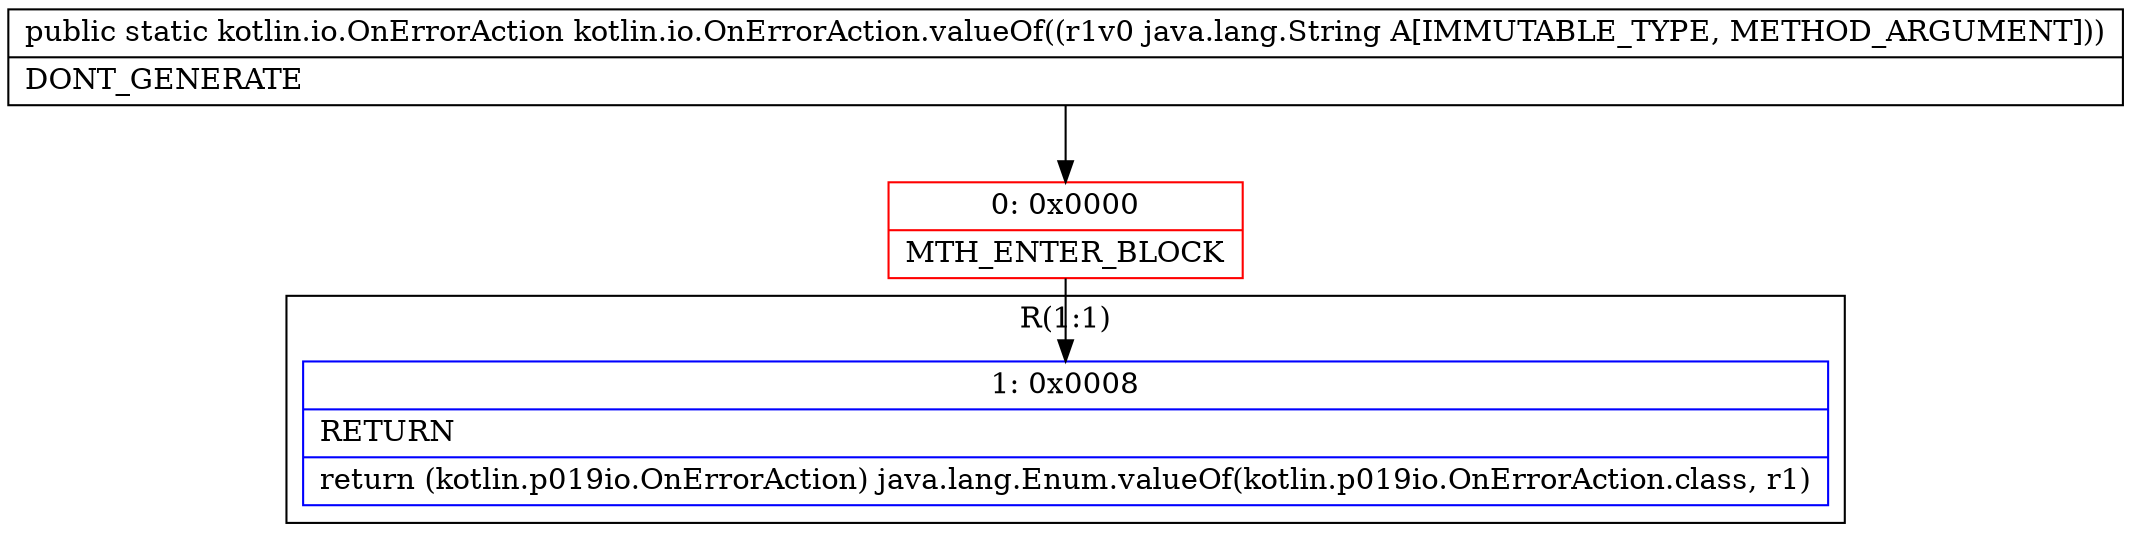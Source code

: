 digraph "CFG forkotlin.io.OnErrorAction.valueOf(Ljava\/lang\/String;)Lkotlin\/io\/OnErrorAction;" {
subgraph cluster_Region_693512260 {
label = "R(1:1)";
node [shape=record,color=blue];
Node_1 [shape=record,label="{1\:\ 0x0008|RETURN\l|return (kotlin.p019io.OnErrorAction) java.lang.Enum.valueOf(kotlin.p019io.OnErrorAction.class, r1)\l}"];
}
Node_0 [shape=record,color=red,label="{0\:\ 0x0000|MTH_ENTER_BLOCK\l}"];
MethodNode[shape=record,label="{public static kotlin.io.OnErrorAction kotlin.io.OnErrorAction.valueOf((r1v0 java.lang.String A[IMMUTABLE_TYPE, METHOD_ARGUMENT]))  | DONT_GENERATE\l}"];
MethodNode -> Node_0;
Node_0 -> Node_1;
}

